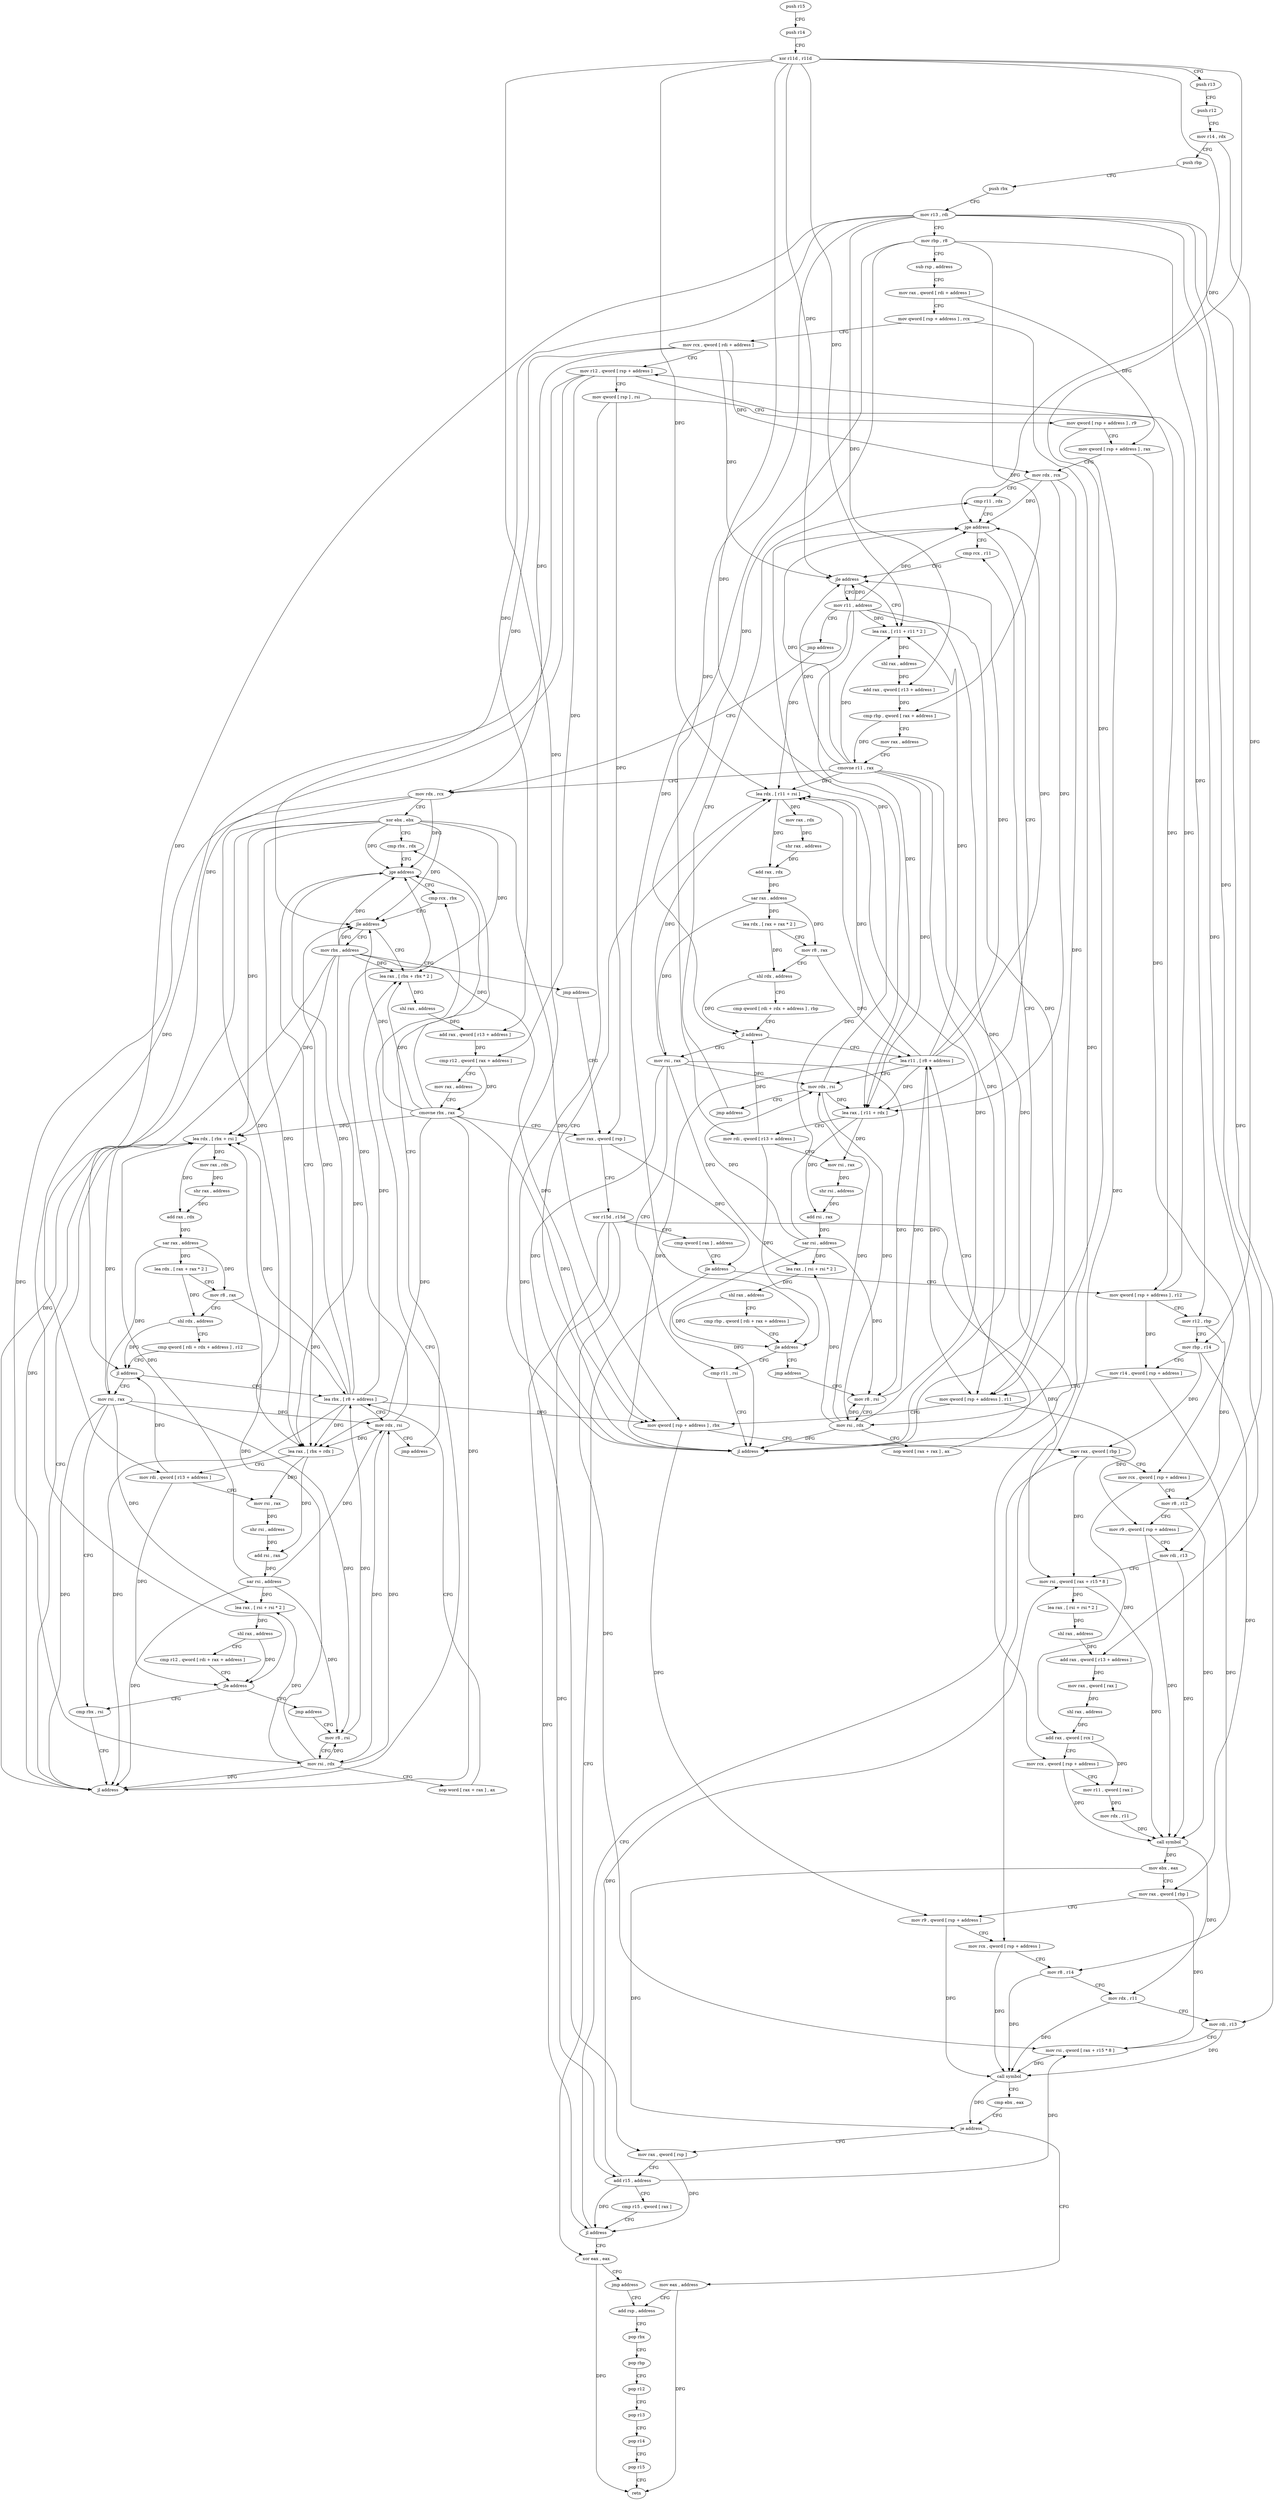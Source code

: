 digraph "func" {
"4329152" [label = "push r15" ]
"4329154" [label = "push r14" ]
"4329156" [label = "xor r11d , r11d" ]
"4329159" [label = "push r13" ]
"4329161" [label = "push r12" ]
"4329163" [label = "mov r14 , rdx" ]
"4329166" [label = "push rbp" ]
"4329167" [label = "push rbx" ]
"4329168" [label = "mov r13 , rdi" ]
"4329171" [label = "mov rbp , r8" ]
"4329174" [label = "sub rsp , address" ]
"4329178" [label = "mov rax , qword [ rdi + address ]" ]
"4329185" [label = "mov qword [ rsp + address ] , rcx" ]
"4329190" [label = "mov rcx , qword [ rdi + address ]" ]
"4329197" [label = "mov r12 , qword [ rsp + address ]" ]
"4329202" [label = "mov qword [ rsp ] , rsi" ]
"4329206" [label = "mov qword [ rsp + address ] , r9" ]
"4329211" [label = "mov qword [ rsp + address ] , rax" ]
"4329216" [label = "mov rdx , rcx" ]
"4329219" [label = "cmp r11 , rdx" ]
"4329319" [label = "cmp rcx , r11" ]
"4329322" [label = "jle address" ]
"4329744" [label = "mov r11 , address" ]
"4329328" [label = "lea rax , [ r11 + r11 * 2 ]" ]
"4329224" [label = "lea rax , [ r11 + rdx ]" ]
"4329228" [label = "mov rdi , qword [ r13 + address ]" ]
"4329235" [label = "mov rsi , rax" ]
"4329238" [label = "shr rsi , address" ]
"4329242" [label = "add rsi , rax" ]
"4329245" [label = "sar rsi , address" ]
"4329248" [label = "lea rax , [ rsi + rsi * 2 ]" ]
"4329252" [label = "shl rax , address" ]
"4329256" [label = "cmp rbp , qword [ rdi + rax + address ]" ]
"4329261" [label = "jle address" ]
"4329314" [label = "cmp r11 , rsi" ]
"4329263" [label = "jmp address" ]
"4329751" [label = "jmp address" ]
"4329358" [label = "mov rdx , rcx" ]
"4329332" [label = "shl rax , address" ]
"4329336" [label = "add rax , qword [ r13 + address ]" ]
"4329343" [label = "cmp rbp , qword [ rax + address ]" ]
"4329347" [label = "mov rax , address" ]
"4329354" [label = "cmovne r11 , rax" ]
"4329317" [label = "jl address" ]
"4329272" [label = "lea rdx , [ r11 + rsi ]" ]
"4329668" [label = "mov r8 , rsi" ]
"4329361" [label = "xor ebx , ebx" ]
"4329363" [label = "cmp rbx , rdx" ]
"4329463" [label = "cmp rcx , rbx" ]
"4329466" [label = "jle address" ]
"4329760" [label = "mov rbx , address" ]
"4329472" [label = "lea rax , [ rbx + rbx * 2 ]" ]
"4329368" [label = "lea rax , [ rbx + rdx ]" ]
"4329372" [label = "mov rdi , qword [ r13 + address ]" ]
"4329379" [label = "mov rsi , rax" ]
"4329382" [label = "shr rsi , address" ]
"4329386" [label = "add rsi , rax" ]
"4329389" [label = "sar rsi , address" ]
"4329392" [label = "lea rax , [ rsi + rsi * 2 ]" ]
"4329396" [label = "shl rax , address" ]
"4329400" [label = "cmp r12 , qword [ rdi + rax + address ]" ]
"4329405" [label = "jle address" ]
"4329458" [label = "cmp rbx , rsi" ]
"4329407" [label = "jmp address" ]
"4329276" [label = "mov rax , rdx" ]
"4329279" [label = "shr rax , address" ]
"4329283" [label = "add rax , rdx" ]
"4329286" [label = "sar rax , address" ]
"4329289" [label = "lea rdx , [ rax + rax * 2 ]" ]
"4329293" [label = "mov r8 , rax" ]
"4329296" [label = "shl rdx , address" ]
"4329300" [label = "cmp qword [ rdi + rdx + address ] , rbp" ]
"4329305" [label = "jl address" ]
"4329680" [label = "lea r11 , [ r8 + address ]" ]
"4329311" [label = "mov rsi , rax" ]
"4329671" [label = "mov rsi , rdx" ]
"4329674" [label = "nop word [ rax + rax ] , ax" ]
"4329767" [label = "jmp address" ]
"4329502" [label = "mov rax , qword [ rsp ]" ]
"4329476" [label = "shl rax , address" ]
"4329480" [label = "add rax , qword [ r13 + address ]" ]
"4329487" [label = "cmp r12 , qword [ rax + address ]" ]
"4329491" [label = "mov rax , address" ]
"4329498" [label = "cmovne rbx , rax" ]
"4329461" [label = "jl address" ]
"4329416" [label = "lea rdx , [ rbx + rsi ]" ]
"4329692" [label = "mov r8 , rsi" ]
"4329684" [label = "mov rdx , rsi" ]
"4329687" [label = "jmp address" ]
"4329222" [label = "jge address" ]
"4329506" [label = "xor r15d , r15d" ]
"4329509" [label = "cmp qword [ rax ] , address" ]
"4329513" [label = "jle address" ]
"4329737" [label = "xor eax , eax" ]
"4329519" [label = "mov qword [ rsp + address ] , r12" ]
"4329739" [label = "jmp address" ]
"4329653" [label = "add rsp , address" ]
"4329524" [label = "mov r12 , rbp" ]
"4329527" [label = "mov rbp , r14" ]
"4329530" [label = "mov r14 , qword [ rsp + address ]" ]
"4329535" [label = "mov qword [ rsp + address ] , r11" ]
"4329540" [label = "mov qword [ rsp + address ] , rbx" ]
"4329545" [label = "mov rax , qword [ rbp ]" ]
"4329420" [label = "mov rax , rdx" ]
"4329423" [label = "shr rax , address" ]
"4329427" [label = "add rax , rdx" ]
"4329430" [label = "sar rax , address" ]
"4329433" [label = "lea rdx , [ rax + rax * 2 ]" ]
"4329437" [label = "mov r8 , rax" ]
"4329440" [label = "shl rdx , address" ]
"4329444" [label = "cmp qword [ rdi + rdx + address ] , r12" ]
"4329449" [label = "jl address" ]
"4329704" [label = "lea rbx , [ r8 + address ]" ]
"4329455" [label = "mov rsi , rax" ]
"4329695" [label = "mov rsi , rdx" ]
"4329698" [label = "nop word [ rax + rax ] , ax" ]
"4329657" [label = "pop rbx" ]
"4329658" [label = "pop rbp" ]
"4329659" [label = "pop r12" ]
"4329661" [label = "pop r13" ]
"4329663" [label = "pop r14" ]
"4329665" [label = "pop r15" ]
"4329667" [label = "retn" ]
"4329720" [label = "mov rax , qword [ rsp ]" ]
"4329724" [label = "add r15 , address" ]
"4329728" [label = "cmp r15 , qword [ rax ]" ]
"4329731" [label = "jl address" ]
"4329648" [label = "mov eax , address" ]
"4329708" [label = "mov rdx , rsi" ]
"4329711" [label = "jmp address" ]
"4329366" [label = "jge address" ]
"4329549" [label = "mov rcx , qword [ rsp + address ]" ]
"4329554" [label = "mov r8 , r12" ]
"4329557" [label = "mov r9 , qword [ rsp + address ]" ]
"4329562" [label = "mov rdi , r13" ]
"4329565" [label = "mov rsi , qword [ rax + r15 * 8 ]" ]
"4329569" [label = "lea rax , [ rsi + rsi * 2 ]" ]
"4329573" [label = "shl rax , address" ]
"4329577" [label = "add rax , qword [ r13 + address ]" ]
"4329584" [label = "mov rax , qword [ rax ]" ]
"4329587" [label = "shl rax , address" ]
"4329591" [label = "add rax , qword [ rcx ]" ]
"4329594" [label = "mov rcx , qword [ rsp + address ]" ]
"4329599" [label = "mov r11 , qword [ rax ]" ]
"4329602" [label = "mov rdx , r11" ]
"4329605" [label = "call symbol" ]
"4329610" [label = "mov ebx , eax" ]
"4329612" [label = "mov rax , qword [ rbp ]" ]
"4329616" [label = "mov r9 , qword [ rsp + address ]" ]
"4329621" [label = "mov rcx , qword [ rsp + address ]" ]
"4329626" [label = "mov r8 , r14" ]
"4329629" [label = "mov rdx , r11" ]
"4329632" [label = "mov rdi , r13" ]
"4329635" [label = "mov rsi , qword [ rax + r15 * 8 ]" ]
"4329639" [label = "call symbol" ]
"4329644" [label = "cmp ebx , eax" ]
"4329646" [label = "je address" ]
"4329152" -> "4329154" [ label = "CFG" ]
"4329154" -> "4329156" [ label = "CFG" ]
"4329156" -> "4329159" [ label = "CFG" ]
"4329156" -> "4329222" [ label = "DFG" ]
"4329156" -> "4329322" [ label = "DFG" ]
"4329156" -> "4329224" [ label = "DFG" ]
"4329156" -> "4329328" [ label = "DFG" ]
"4329156" -> "4329317" [ label = "DFG" ]
"4329156" -> "4329272" [ label = "DFG" ]
"4329156" -> "4329535" [ label = "DFG" ]
"4329159" -> "4329161" [ label = "CFG" ]
"4329161" -> "4329163" [ label = "CFG" ]
"4329163" -> "4329166" [ label = "CFG" ]
"4329163" -> "4329527" [ label = "DFG" ]
"4329166" -> "4329167" [ label = "CFG" ]
"4329167" -> "4329168" [ label = "CFG" ]
"4329168" -> "4329171" [ label = "CFG" ]
"4329168" -> "4329228" [ label = "DFG" ]
"4329168" -> "4329336" [ label = "DFG" ]
"4329168" -> "4329372" [ label = "DFG" ]
"4329168" -> "4329480" [ label = "DFG" ]
"4329168" -> "4329562" [ label = "DFG" ]
"4329168" -> "4329577" [ label = "DFG" ]
"4329168" -> "4329632" [ label = "DFG" ]
"4329171" -> "4329174" [ label = "CFG" ]
"4329171" -> "4329261" [ label = "DFG" ]
"4329171" -> "4329343" [ label = "DFG" ]
"4329171" -> "4329305" [ label = "DFG" ]
"4329171" -> "4329524" [ label = "DFG" ]
"4329174" -> "4329178" [ label = "CFG" ]
"4329178" -> "4329185" [ label = "CFG" ]
"4329178" -> "4329211" [ label = "DFG" ]
"4329185" -> "4329190" [ label = "CFG" ]
"4329185" -> "4329594" [ label = "DFG" ]
"4329190" -> "4329197" [ label = "CFG" ]
"4329190" -> "4329216" [ label = "DFG" ]
"4329190" -> "4329322" [ label = "DFG" ]
"4329190" -> "4329358" [ label = "DFG" ]
"4329190" -> "4329466" [ label = "DFG" ]
"4329197" -> "4329202" [ label = "CFG" ]
"4329197" -> "4329405" [ label = "DFG" ]
"4329197" -> "4329487" [ label = "DFG" ]
"4329197" -> "4329449" [ label = "DFG" ]
"4329197" -> "4329519" [ label = "DFG" ]
"4329202" -> "4329206" [ label = "CFG" ]
"4329202" -> "4329502" [ label = "DFG" ]
"4329202" -> "4329720" [ label = "DFG" ]
"4329206" -> "4329211" [ label = "CFG" ]
"4329206" -> "4329621" [ label = "DFG" ]
"4329211" -> "4329216" [ label = "CFG" ]
"4329211" -> "4329549" [ label = "DFG" ]
"4329216" -> "4329219" [ label = "CFG" ]
"4329216" -> "4329222" [ label = "DFG" ]
"4329216" -> "4329224" [ label = "DFG" ]
"4329216" -> "4329671" [ label = "DFG" ]
"4329219" -> "4329222" [ label = "CFG" ]
"4329319" -> "4329322" [ label = "CFG" ]
"4329322" -> "4329744" [ label = "CFG" ]
"4329322" -> "4329328" [ label = "CFG" ]
"4329744" -> "4329751" [ label = "CFG" ]
"4329744" -> "4329322" [ label = "DFG" ]
"4329744" -> "4329222" [ label = "DFG" ]
"4329744" -> "4329224" [ label = "DFG" ]
"4329744" -> "4329328" [ label = "DFG" ]
"4329744" -> "4329317" [ label = "DFG" ]
"4329744" -> "4329272" [ label = "DFG" ]
"4329744" -> "4329535" [ label = "DFG" ]
"4329328" -> "4329332" [ label = "DFG" ]
"4329224" -> "4329228" [ label = "CFG" ]
"4329224" -> "4329235" [ label = "DFG" ]
"4329224" -> "4329242" [ label = "DFG" ]
"4329228" -> "4329235" [ label = "CFG" ]
"4329228" -> "4329261" [ label = "DFG" ]
"4329228" -> "4329305" [ label = "DFG" ]
"4329235" -> "4329238" [ label = "DFG" ]
"4329238" -> "4329242" [ label = "DFG" ]
"4329242" -> "4329245" [ label = "DFG" ]
"4329245" -> "4329248" [ label = "DFG" ]
"4329245" -> "4329317" [ label = "DFG" ]
"4329245" -> "4329272" [ label = "DFG" ]
"4329245" -> "4329668" [ label = "DFG" ]
"4329245" -> "4329684" [ label = "DFG" ]
"4329248" -> "4329252" [ label = "DFG" ]
"4329252" -> "4329256" [ label = "CFG" ]
"4329252" -> "4329261" [ label = "DFG" ]
"4329256" -> "4329261" [ label = "CFG" ]
"4329261" -> "4329314" [ label = "CFG" ]
"4329261" -> "4329263" [ label = "CFG" ]
"4329314" -> "4329317" [ label = "CFG" ]
"4329263" -> "4329668" [ label = "CFG" ]
"4329751" -> "4329358" [ label = "CFG" ]
"4329358" -> "4329361" [ label = "CFG" ]
"4329358" -> "4329366" [ label = "DFG" ]
"4329358" -> "4329368" [ label = "DFG" ]
"4329358" -> "4329695" [ label = "DFG" ]
"4329332" -> "4329336" [ label = "DFG" ]
"4329336" -> "4329343" [ label = "DFG" ]
"4329343" -> "4329347" [ label = "CFG" ]
"4329343" -> "4329354" [ label = "DFG" ]
"4329347" -> "4329354" [ label = "CFG" ]
"4329354" -> "4329358" [ label = "CFG" ]
"4329354" -> "4329322" [ label = "DFG" ]
"4329354" -> "4329328" [ label = "DFG" ]
"4329354" -> "4329222" [ label = "DFG" ]
"4329354" -> "4329224" [ label = "DFG" ]
"4329354" -> "4329317" [ label = "DFG" ]
"4329354" -> "4329272" [ label = "DFG" ]
"4329354" -> "4329535" [ label = "DFG" ]
"4329317" -> "4329272" [ label = "CFG" ]
"4329317" -> "4329319" [ label = "CFG" ]
"4329272" -> "4329276" [ label = "DFG" ]
"4329272" -> "4329283" [ label = "DFG" ]
"4329668" -> "4329671" [ label = "CFG" ]
"4329668" -> "4329680" [ label = "DFG" ]
"4329361" -> "4329363" [ label = "CFG" ]
"4329361" -> "4329366" [ label = "DFG" ]
"4329361" -> "4329466" [ label = "DFG" ]
"4329361" -> "4329368" [ label = "DFG" ]
"4329361" -> "4329472" [ label = "DFG" ]
"4329361" -> "4329461" [ label = "DFG" ]
"4329361" -> "4329416" [ label = "DFG" ]
"4329361" -> "4329540" [ label = "DFG" ]
"4329363" -> "4329366" [ label = "CFG" ]
"4329463" -> "4329466" [ label = "CFG" ]
"4329466" -> "4329760" [ label = "CFG" ]
"4329466" -> "4329472" [ label = "CFG" ]
"4329760" -> "4329767" [ label = "CFG" ]
"4329760" -> "4329466" [ label = "DFG" ]
"4329760" -> "4329366" [ label = "DFG" ]
"4329760" -> "4329368" [ label = "DFG" ]
"4329760" -> "4329472" [ label = "DFG" ]
"4329760" -> "4329461" [ label = "DFG" ]
"4329760" -> "4329416" [ label = "DFG" ]
"4329760" -> "4329540" [ label = "DFG" ]
"4329472" -> "4329476" [ label = "DFG" ]
"4329368" -> "4329372" [ label = "CFG" ]
"4329368" -> "4329379" [ label = "DFG" ]
"4329368" -> "4329386" [ label = "DFG" ]
"4329372" -> "4329379" [ label = "CFG" ]
"4329372" -> "4329405" [ label = "DFG" ]
"4329372" -> "4329449" [ label = "DFG" ]
"4329379" -> "4329382" [ label = "DFG" ]
"4329382" -> "4329386" [ label = "DFG" ]
"4329386" -> "4329389" [ label = "DFG" ]
"4329389" -> "4329392" [ label = "DFG" ]
"4329389" -> "4329461" [ label = "DFG" ]
"4329389" -> "4329416" [ label = "DFG" ]
"4329389" -> "4329692" [ label = "DFG" ]
"4329389" -> "4329708" [ label = "DFG" ]
"4329392" -> "4329396" [ label = "DFG" ]
"4329396" -> "4329400" [ label = "CFG" ]
"4329396" -> "4329405" [ label = "DFG" ]
"4329400" -> "4329405" [ label = "CFG" ]
"4329405" -> "4329458" [ label = "CFG" ]
"4329405" -> "4329407" [ label = "CFG" ]
"4329458" -> "4329461" [ label = "CFG" ]
"4329407" -> "4329692" [ label = "CFG" ]
"4329276" -> "4329279" [ label = "DFG" ]
"4329279" -> "4329283" [ label = "DFG" ]
"4329283" -> "4329286" [ label = "DFG" ]
"4329286" -> "4329289" [ label = "DFG" ]
"4329286" -> "4329293" [ label = "DFG" ]
"4329286" -> "4329311" [ label = "DFG" ]
"4329289" -> "4329293" [ label = "CFG" ]
"4329289" -> "4329296" [ label = "DFG" ]
"4329293" -> "4329296" [ label = "CFG" ]
"4329293" -> "4329680" [ label = "DFG" ]
"4329296" -> "4329300" [ label = "CFG" ]
"4329296" -> "4329305" [ label = "DFG" ]
"4329300" -> "4329305" [ label = "CFG" ]
"4329305" -> "4329680" [ label = "CFG" ]
"4329305" -> "4329311" [ label = "CFG" ]
"4329680" -> "4329684" [ label = "CFG" ]
"4329680" -> "4329322" [ label = "DFG" ]
"4329680" -> "4329328" [ label = "DFG" ]
"4329680" -> "4329222" [ label = "DFG" ]
"4329680" -> "4329224" [ label = "DFG" ]
"4329680" -> "4329317" [ label = "DFG" ]
"4329680" -> "4329272" [ label = "DFG" ]
"4329680" -> "4329535" [ label = "DFG" ]
"4329311" -> "4329314" [ label = "CFG" ]
"4329311" -> "4329248" [ label = "DFG" ]
"4329311" -> "4329317" [ label = "DFG" ]
"4329311" -> "4329272" [ label = "DFG" ]
"4329311" -> "4329668" [ label = "DFG" ]
"4329311" -> "4329684" [ label = "DFG" ]
"4329671" -> "4329674" [ label = "CFG" ]
"4329671" -> "4329248" [ label = "DFG" ]
"4329671" -> "4329317" [ label = "DFG" ]
"4329671" -> "4329272" [ label = "DFG" ]
"4329671" -> "4329668" [ label = "DFG" ]
"4329671" -> "4329684" [ label = "DFG" ]
"4329674" -> "4329680" [ label = "CFG" ]
"4329767" -> "4329502" [ label = "CFG" ]
"4329502" -> "4329506" [ label = "CFG" ]
"4329502" -> "4329513" [ label = "DFG" ]
"4329476" -> "4329480" [ label = "DFG" ]
"4329480" -> "4329487" [ label = "DFG" ]
"4329487" -> "4329491" [ label = "CFG" ]
"4329487" -> "4329498" [ label = "DFG" ]
"4329491" -> "4329498" [ label = "CFG" ]
"4329498" -> "4329502" [ label = "CFG" ]
"4329498" -> "4329466" [ label = "DFG" ]
"4329498" -> "4329472" [ label = "DFG" ]
"4329498" -> "4329366" [ label = "DFG" ]
"4329498" -> "4329368" [ label = "DFG" ]
"4329498" -> "4329461" [ label = "DFG" ]
"4329498" -> "4329416" [ label = "DFG" ]
"4329498" -> "4329540" [ label = "DFG" ]
"4329461" -> "4329416" [ label = "CFG" ]
"4329461" -> "4329463" [ label = "CFG" ]
"4329416" -> "4329420" [ label = "DFG" ]
"4329416" -> "4329427" [ label = "DFG" ]
"4329692" -> "4329695" [ label = "CFG" ]
"4329692" -> "4329704" [ label = "DFG" ]
"4329684" -> "4329687" [ label = "CFG" ]
"4329684" -> "4329222" [ label = "DFG" ]
"4329684" -> "4329224" [ label = "DFG" ]
"4329684" -> "4329671" [ label = "DFG" ]
"4329687" -> "4329219" [ label = "CFG" ]
"4329222" -> "4329319" [ label = "CFG" ]
"4329222" -> "4329224" [ label = "CFG" ]
"4329506" -> "4329509" [ label = "CFG" ]
"4329506" -> "4329565" [ label = "DFG" ]
"4329506" -> "4329635" [ label = "DFG" ]
"4329506" -> "4329724" [ label = "DFG" ]
"4329506" -> "4329731" [ label = "DFG" ]
"4329509" -> "4329513" [ label = "CFG" ]
"4329513" -> "4329737" [ label = "CFG" ]
"4329513" -> "4329519" [ label = "CFG" ]
"4329737" -> "4329739" [ label = "CFG" ]
"4329737" -> "4329667" [ label = "DFG" ]
"4329519" -> "4329524" [ label = "CFG" ]
"4329519" -> "4329197" [ label = "DFG" ]
"4329519" -> "4329530" [ label = "DFG" ]
"4329739" -> "4329653" [ label = "CFG" ]
"4329653" -> "4329657" [ label = "CFG" ]
"4329524" -> "4329527" [ label = "CFG" ]
"4329524" -> "4329554" [ label = "DFG" ]
"4329527" -> "4329530" [ label = "CFG" ]
"4329527" -> "4329545" [ label = "DFG" ]
"4329527" -> "4329612" [ label = "DFG" ]
"4329530" -> "4329535" [ label = "CFG" ]
"4329530" -> "4329626" [ label = "DFG" ]
"4329535" -> "4329540" [ label = "CFG" ]
"4329535" -> "4329557" [ label = "DFG" ]
"4329540" -> "4329545" [ label = "CFG" ]
"4329540" -> "4329616" [ label = "DFG" ]
"4329545" -> "4329549" [ label = "CFG" ]
"4329545" -> "4329565" [ label = "DFG" ]
"4329420" -> "4329423" [ label = "DFG" ]
"4329423" -> "4329427" [ label = "DFG" ]
"4329427" -> "4329430" [ label = "DFG" ]
"4329430" -> "4329433" [ label = "DFG" ]
"4329430" -> "4329437" [ label = "DFG" ]
"4329430" -> "4329455" [ label = "DFG" ]
"4329433" -> "4329437" [ label = "CFG" ]
"4329433" -> "4329440" [ label = "DFG" ]
"4329437" -> "4329440" [ label = "CFG" ]
"4329437" -> "4329704" [ label = "DFG" ]
"4329440" -> "4329444" [ label = "CFG" ]
"4329440" -> "4329449" [ label = "DFG" ]
"4329444" -> "4329449" [ label = "CFG" ]
"4329449" -> "4329704" [ label = "CFG" ]
"4329449" -> "4329455" [ label = "CFG" ]
"4329704" -> "4329708" [ label = "CFG" ]
"4329704" -> "4329466" [ label = "DFG" ]
"4329704" -> "4329472" [ label = "DFG" ]
"4329704" -> "4329540" [ label = "DFG" ]
"4329704" -> "4329366" [ label = "DFG" ]
"4329704" -> "4329368" [ label = "DFG" ]
"4329704" -> "4329461" [ label = "DFG" ]
"4329704" -> "4329416" [ label = "DFG" ]
"4329455" -> "4329458" [ label = "CFG" ]
"4329455" -> "4329392" [ label = "DFG" ]
"4329455" -> "4329461" [ label = "DFG" ]
"4329455" -> "4329416" [ label = "DFG" ]
"4329455" -> "4329692" [ label = "DFG" ]
"4329455" -> "4329708" [ label = "DFG" ]
"4329695" -> "4329698" [ label = "CFG" ]
"4329695" -> "4329392" [ label = "DFG" ]
"4329695" -> "4329461" [ label = "DFG" ]
"4329695" -> "4329416" [ label = "DFG" ]
"4329695" -> "4329692" [ label = "DFG" ]
"4329695" -> "4329708" [ label = "DFG" ]
"4329698" -> "4329704" [ label = "CFG" ]
"4329657" -> "4329658" [ label = "CFG" ]
"4329658" -> "4329659" [ label = "CFG" ]
"4329659" -> "4329661" [ label = "CFG" ]
"4329661" -> "4329663" [ label = "CFG" ]
"4329663" -> "4329665" [ label = "CFG" ]
"4329665" -> "4329667" [ label = "CFG" ]
"4329720" -> "4329724" [ label = "CFG" ]
"4329720" -> "4329731" [ label = "DFG" ]
"4329724" -> "4329728" [ label = "CFG" ]
"4329724" -> "4329565" [ label = "DFG" ]
"4329724" -> "4329635" [ label = "DFG" ]
"4329724" -> "4329731" [ label = "DFG" ]
"4329728" -> "4329731" [ label = "CFG" ]
"4329731" -> "4329545" [ label = "CFG" ]
"4329731" -> "4329737" [ label = "CFG" ]
"4329648" -> "4329653" [ label = "CFG" ]
"4329648" -> "4329667" [ label = "DFG" ]
"4329708" -> "4329711" [ label = "CFG" ]
"4329708" -> "4329366" [ label = "DFG" ]
"4329708" -> "4329368" [ label = "DFG" ]
"4329708" -> "4329695" [ label = "DFG" ]
"4329711" -> "4329363" [ label = "CFG" ]
"4329366" -> "4329463" [ label = "CFG" ]
"4329366" -> "4329368" [ label = "CFG" ]
"4329549" -> "4329554" [ label = "CFG" ]
"4329549" -> "4329591" [ label = "DFG" ]
"4329554" -> "4329557" [ label = "CFG" ]
"4329554" -> "4329605" [ label = "DFG" ]
"4329557" -> "4329562" [ label = "CFG" ]
"4329557" -> "4329605" [ label = "DFG" ]
"4329562" -> "4329565" [ label = "CFG" ]
"4329562" -> "4329605" [ label = "DFG" ]
"4329565" -> "4329569" [ label = "DFG" ]
"4329565" -> "4329605" [ label = "DFG" ]
"4329569" -> "4329573" [ label = "DFG" ]
"4329573" -> "4329577" [ label = "DFG" ]
"4329577" -> "4329584" [ label = "DFG" ]
"4329584" -> "4329587" [ label = "DFG" ]
"4329587" -> "4329591" [ label = "DFG" ]
"4329591" -> "4329594" [ label = "CFG" ]
"4329591" -> "4329599" [ label = "DFG" ]
"4329594" -> "4329599" [ label = "CFG" ]
"4329594" -> "4329605" [ label = "DFG" ]
"4329599" -> "4329602" [ label = "DFG" ]
"4329602" -> "4329605" [ label = "DFG" ]
"4329605" -> "4329610" [ label = "DFG" ]
"4329605" -> "4329629" [ label = "DFG" ]
"4329610" -> "4329612" [ label = "CFG" ]
"4329610" -> "4329646" [ label = "DFG" ]
"4329612" -> "4329616" [ label = "CFG" ]
"4329612" -> "4329635" [ label = "DFG" ]
"4329616" -> "4329621" [ label = "CFG" ]
"4329616" -> "4329639" [ label = "DFG" ]
"4329621" -> "4329626" [ label = "CFG" ]
"4329621" -> "4329639" [ label = "DFG" ]
"4329626" -> "4329629" [ label = "CFG" ]
"4329626" -> "4329639" [ label = "DFG" ]
"4329629" -> "4329632" [ label = "CFG" ]
"4329629" -> "4329639" [ label = "DFG" ]
"4329632" -> "4329635" [ label = "CFG" ]
"4329632" -> "4329639" [ label = "DFG" ]
"4329635" -> "4329639" [ label = "DFG" ]
"4329639" -> "4329644" [ label = "CFG" ]
"4329639" -> "4329646" [ label = "DFG" ]
"4329644" -> "4329646" [ label = "CFG" ]
"4329646" -> "4329720" [ label = "CFG" ]
"4329646" -> "4329648" [ label = "CFG" ]
}
